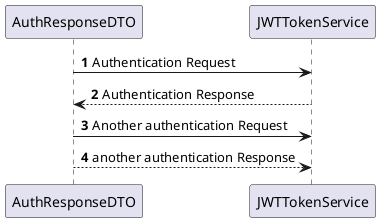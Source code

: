 @startuml
'https://plantuml.com/sequence-diagram

autonumber

AuthResponseDTO -> JWTTokenService: Authentication Request
JWTTokenService --> AuthResponseDTO: Authentication Response

AuthResponseDTO -> JWTTokenService: Another authentication Request
JWTTokenService <-- AuthResponseDTO: another authentication Response
@enduml